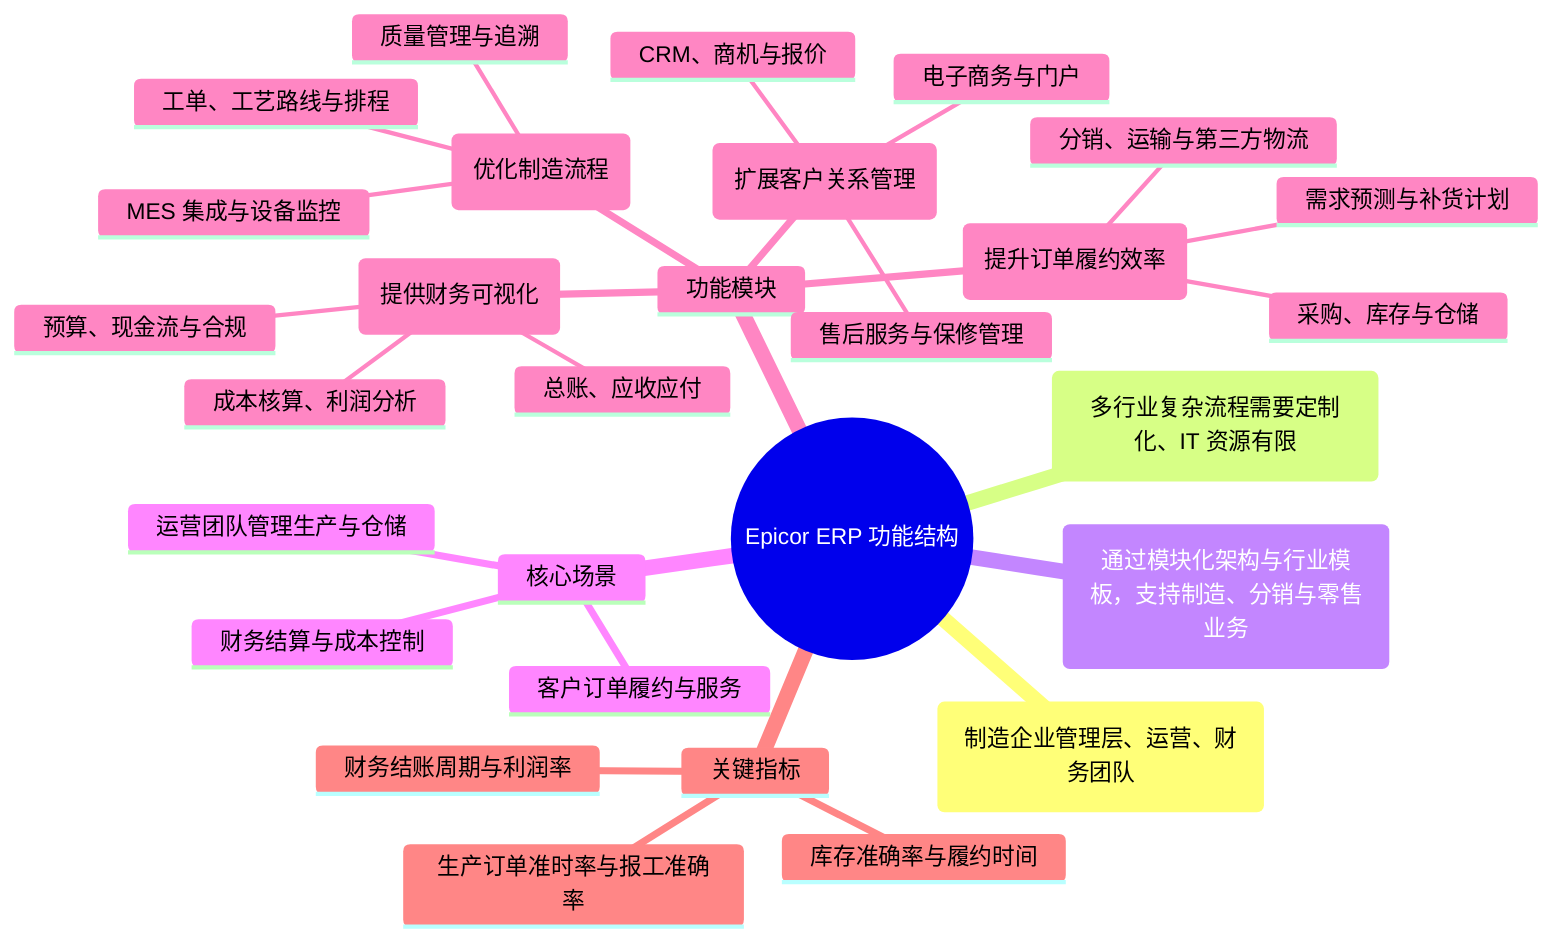 %% Auto-generated by scripts/generate_assets.py
mindmap
  root((Epicor ERP 功能结构))
    目标用户(制造企业管理层、运营、财务团队)
    核心痛点(多行业复杂流程需要定制化、IT 资源有限)
    价值主张(通过模块化架构与行业模板，支持制造、分销与零售业务)
    核心场景
      运营团队管理生产与仓储
      财务结算与成本控制
      客户订单履约与服务
    功能模块
      生产管理(优化制造流程)
        工单、工艺路线与排程
        MES 集成与设备监控
        质量管理与追溯
      供应链与分销(提升订单履约效率)
        采购、库存与仓储
        分销、运输与第三方物流
        需求预测与补货计划
      财务与成本(提供财务可视化)
        总账、应收应付
        成本核算、利润分析
        预算、现金流与合规
      客户与服务(扩展客户关系管理)
        CRM、商机与报价
        售后服务与保修管理
        电子商务与门户
    关键指标
      生产订单准时率与报工准确率
      库存准确率与履约时间
      财务结账周期与利润率